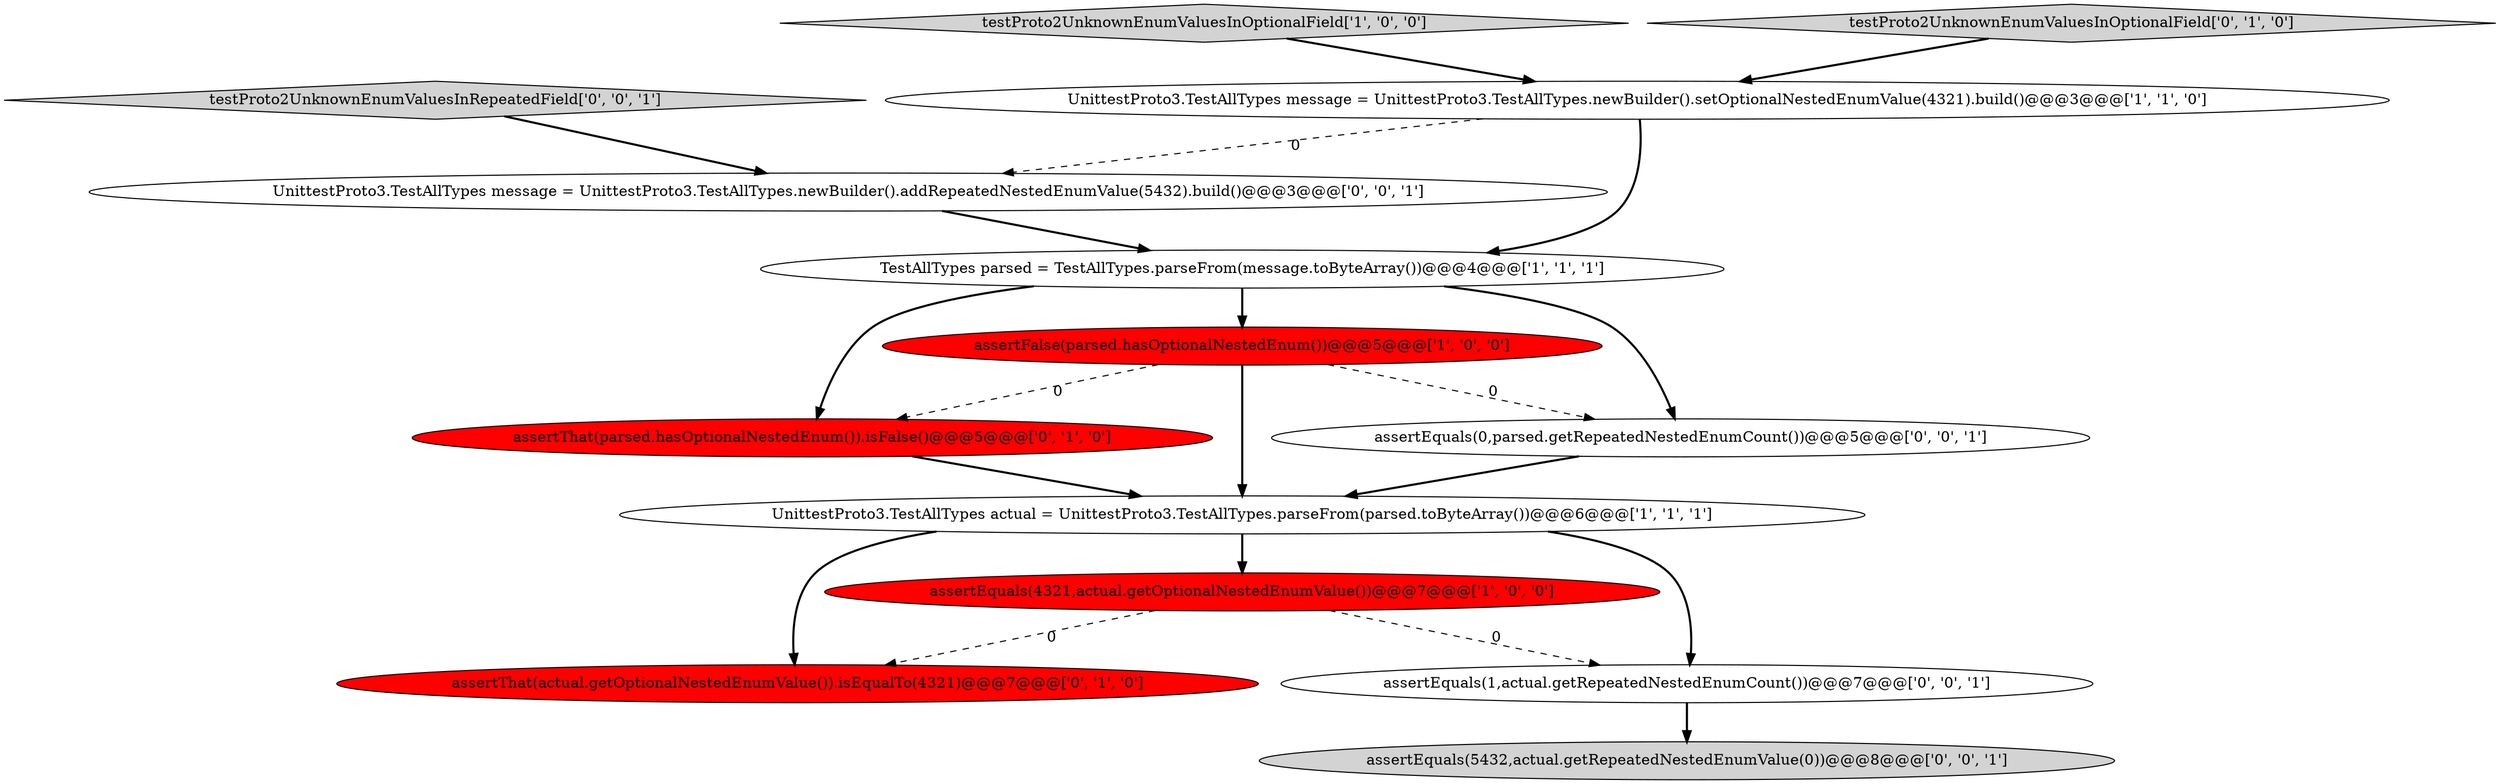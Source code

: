 digraph {
3 [style = filled, label = "assertEquals(4321,actual.getOptionalNestedEnumValue())@@@7@@@['1', '0', '0']", fillcolor = red, shape = ellipse image = "AAA1AAABBB1BBB"];
6 [style = filled, label = "assertThat(actual.getOptionalNestedEnumValue()).isEqualTo(4321)@@@7@@@['0', '1', '0']", fillcolor = red, shape = ellipse image = "AAA1AAABBB2BBB"];
2 [style = filled, label = "UnittestProto3.TestAllTypes message = UnittestProto3.TestAllTypes.newBuilder().setOptionalNestedEnumValue(4321).build()@@@3@@@['1', '1', '0']", fillcolor = white, shape = ellipse image = "AAA0AAABBB1BBB"];
4 [style = filled, label = "testProto2UnknownEnumValuesInOptionalField['1', '0', '0']", fillcolor = lightgray, shape = diamond image = "AAA0AAABBB1BBB"];
10 [style = filled, label = "UnittestProto3.TestAllTypes message = UnittestProto3.TestAllTypes.newBuilder().addRepeatedNestedEnumValue(5432).build()@@@3@@@['0', '0', '1']", fillcolor = white, shape = ellipse image = "AAA0AAABBB3BBB"];
8 [style = filled, label = "assertThat(parsed.hasOptionalNestedEnum()).isFalse()@@@5@@@['0', '1', '0']", fillcolor = red, shape = ellipse image = "AAA1AAABBB2BBB"];
12 [style = filled, label = "assertEquals(1,actual.getRepeatedNestedEnumCount())@@@7@@@['0', '0', '1']", fillcolor = white, shape = ellipse image = "AAA0AAABBB3BBB"];
13 [style = filled, label = "testProto2UnknownEnumValuesInRepeatedField['0', '0', '1']", fillcolor = lightgray, shape = diamond image = "AAA0AAABBB3BBB"];
5 [style = filled, label = "UnittestProto3.TestAllTypes actual = UnittestProto3.TestAllTypes.parseFrom(parsed.toByteArray())@@@6@@@['1', '1', '1']", fillcolor = white, shape = ellipse image = "AAA0AAABBB1BBB"];
11 [style = filled, label = "assertEquals(0,parsed.getRepeatedNestedEnumCount())@@@5@@@['0', '0', '1']", fillcolor = white, shape = ellipse image = "AAA0AAABBB3BBB"];
0 [style = filled, label = "TestAllTypes parsed = TestAllTypes.parseFrom(message.toByteArray())@@@4@@@['1', '1', '1']", fillcolor = white, shape = ellipse image = "AAA0AAABBB1BBB"];
9 [style = filled, label = "assertEquals(5432,actual.getRepeatedNestedEnumValue(0))@@@8@@@['0', '0', '1']", fillcolor = lightgray, shape = ellipse image = "AAA0AAABBB3BBB"];
1 [style = filled, label = "assertFalse(parsed.hasOptionalNestedEnum())@@@5@@@['1', '0', '0']", fillcolor = red, shape = ellipse image = "AAA1AAABBB1BBB"];
7 [style = filled, label = "testProto2UnknownEnumValuesInOptionalField['0', '1', '0']", fillcolor = lightgray, shape = diamond image = "AAA0AAABBB2BBB"];
1->5 [style = bold, label=""];
5->3 [style = bold, label=""];
13->10 [style = bold, label=""];
0->11 [style = bold, label=""];
11->5 [style = bold, label=""];
1->8 [style = dashed, label="0"];
2->0 [style = bold, label=""];
3->6 [style = dashed, label="0"];
4->2 [style = bold, label=""];
3->12 [style = dashed, label="0"];
5->6 [style = bold, label=""];
8->5 [style = bold, label=""];
5->12 [style = bold, label=""];
12->9 [style = bold, label=""];
7->2 [style = bold, label=""];
0->1 [style = bold, label=""];
1->11 [style = dashed, label="0"];
10->0 [style = bold, label=""];
2->10 [style = dashed, label="0"];
0->8 [style = bold, label=""];
}
